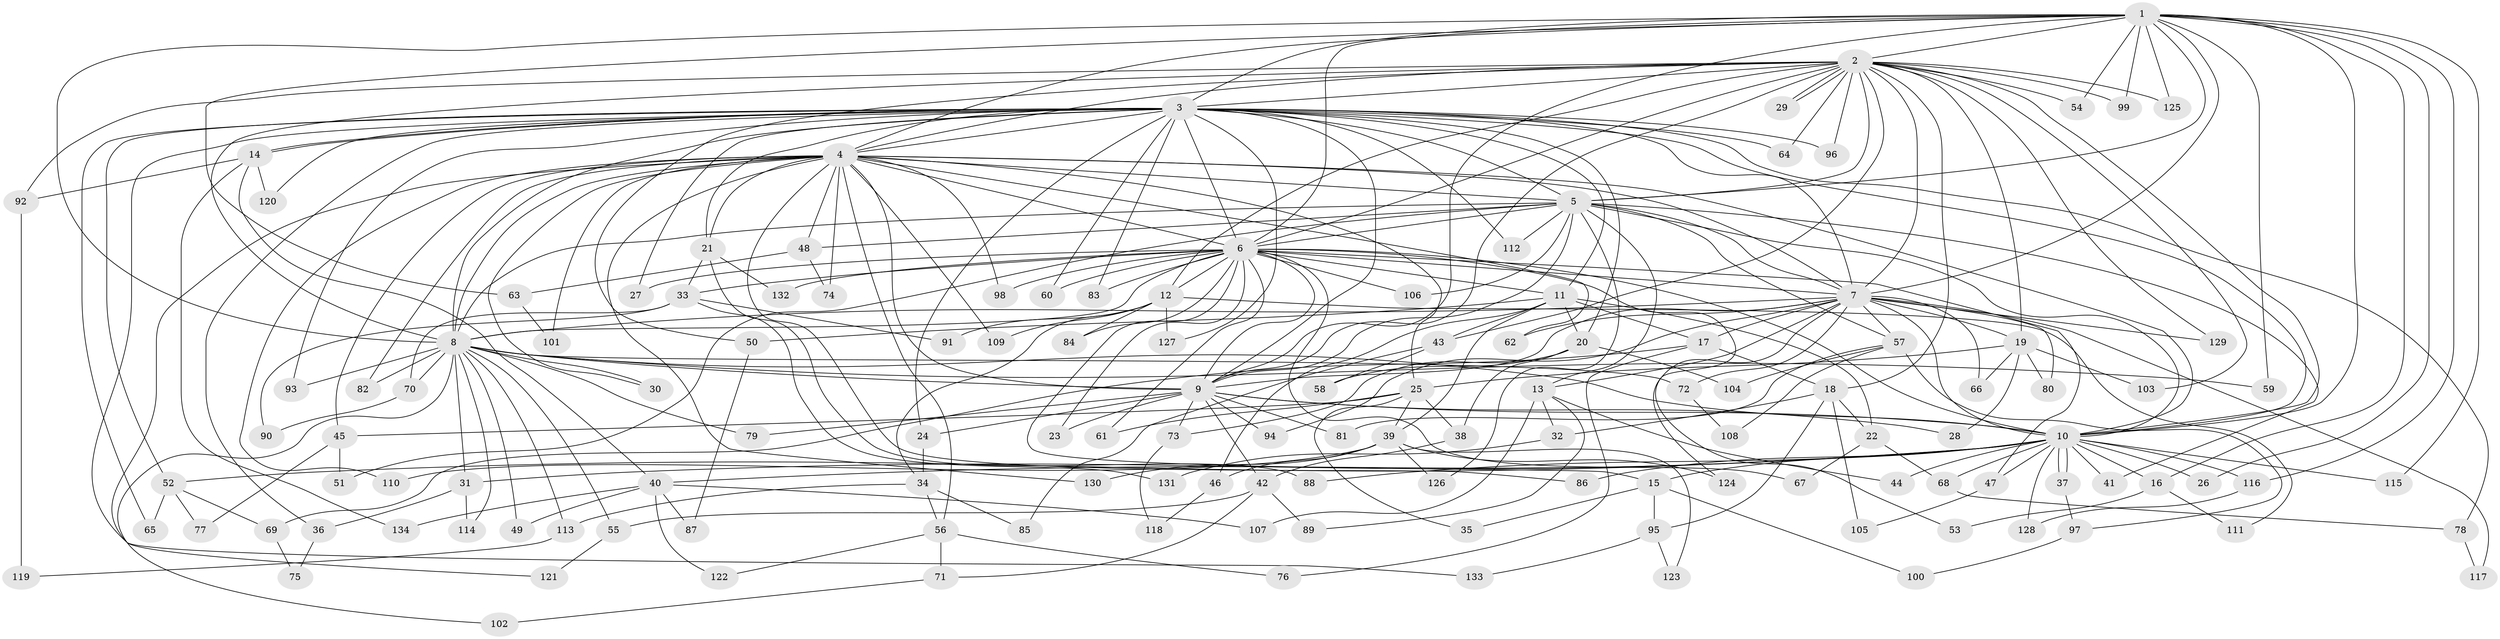 // Generated by graph-tools (version 1.1) at 2025/25/03/09/25 03:25:49]
// undirected, 134 vertices, 293 edges
graph export_dot {
graph [start="1"]
  node [color=gray90,style=filled];
  1;
  2;
  3;
  4;
  5;
  6;
  7;
  8;
  9;
  10;
  11;
  12;
  13;
  14;
  15;
  16;
  17;
  18;
  19;
  20;
  21;
  22;
  23;
  24;
  25;
  26;
  27;
  28;
  29;
  30;
  31;
  32;
  33;
  34;
  35;
  36;
  37;
  38;
  39;
  40;
  41;
  42;
  43;
  44;
  45;
  46;
  47;
  48;
  49;
  50;
  51;
  52;
  53;
  54;
  55;
  56;
  57;
  58;
  59;
  60;
  61;
  62;
  63;
  64;
  65;
  66;
  67;
  68;
  69;
  70;
  71;
  72;
  73;
  74;
  75;
  76;
  77;
  78;
  79;
  80;
  81;
  82;
  83;
  84;
  85;
  86;
  87;
  88;
  89;
  90;
  91;
  92;
  93;
  94;
  95;
  96;
  97;
  98;
  99;
  100;
  101;
  102;
  103;
  104;
  105;
  106;
  107;
  108;
  109;
  110;
  111;
  112;
  113;
  114;
  115;
  116;
  117;
  118;
  119;
  120;
  121;
  122;
  123;
  124;
  125;
  126;
  127;
  128;
  129;
  130;
  131;
  132;
  133;
  134;
  1 -- 2;
  1 -- 3;
  1 -- 4;
  1 -- 5;
  1 -- 6;
  1 -- 7;
  1 -- 8;
  1 -- 9;
  1 -- 10;
  1 -- 16;
  1 -- 26;
  1 -- 54;
  1 -- 59;
  1 -- 63;
  1 -- 99;
  1 -- 115;
  1 -- 116;
  1 -- 125;
  2 -- 3;
  2 -- 4;
  2 -- 5;
  2 -- 6;
  2 -- 7;
  2 -- 8;
  2 -- 9;
  2 -- 10;
  2 -- 12;
  2 -- 18;
  2 -- 19;
  2 -- 29;
  2 -- 29;
  2 -- 43;
  2 -- 50;
  2 -- 54;
  2 -- 64;
  2 -- 92;
  2 -- 96;
  2 -- 99;
  2 -- 103;
  2 -- 125;
  2 -- 129;
  3 -- 4;
  3 -- 5;
  3 -- 6;
  3 -- 7;
  3 -- 8;
  3 -- 9;
  3 -- 10;
  3 -- 11;
  3 -- 14;
  3 -- 14;
  3 -- 20;
  3 -- 21;
  3 -- 24;
  3 -- 27;
  3 -- 36;
  3 -- 52;
  3 -- 60;
  3 -- 64;
  3 -- 65;
  3 -- 78;
  3 -- 83;
  3 -- 93;
  3 -- 96;
  3 -- 112;
  3 -- 120;
  3 -- 127;
  3 -- 133;
  4 -- 5;
  4 -- 6;
  4 -- 7;
  4 -- 8;
  4 -- 9;
  4 -- 10;
  4 -- 21;
  4 -- 25;
  4 -- 30;
  4 -- 45;
  4 -- 48;
  4 -- 56;
  4 -- 62;
  4 -- 74;
  4 -- 82;
  4 -- 86;
  4 -- 98;
  4 -- 101;
  4 -- 109;
  4 -- 110;
  4 -- 121;
  4 -- 130;
  5 -- 6;
  5 -- 7;
  5 -- 8;
  5 -- 9;
  5 -- 10;
  5 -- 13;
  5 -- 41;
  5 -- 48;
  5 -- 51;
  5 -- 57;
  5 -- 106;
  5 -- 112;
  5 -- 126;
  6 -- 7;
  6 -- 8;
  6 -- 9;
  6 -- 10;
  6 -- 11;
  6 -- 12;
  6 -- 15;
  6 -- 23;
  6 -- 27;
  6 -- 33;
  6 -- 47;
  6 -- 53;
  6 -- 60;
  6 -- 61;
  6 -- 67;
  6 -- 83;
  6 -- 84;
  6 -- 98;
  6 -- 106;
  6 -- 132;
  7 -- 8;
  7 -- 9;
  7 -- 10;
  7 -- 13;
  7 -- 17;
  7 -- 19;
  7 -- 57;
  7 -- 62;
  7 -- 66;
  7 -- 72;
  7 -- 80;
  7 -- 94;
  7 -- 117;
  7 -- 124;
  7 -- 129;
  8 -- 9;
  8 -- 10;
  8 -- 30;
  8 -- 31;
  8 -- 49;
  8 -- 55;
  8 -- 59;
  8 -- 70;
  8 -- 72;
  8 -- 79;
  8 -- 82;
  8 -- 93;
  8 -- 102;
  8 -- 113;
  8 -- 114;
  9 -- 10;
  9 -- 23;
  9 -- 24;
  9 -- 28;
  9 -- 42;
  9 -- 73;
  9 -- 79;
  9 -- 81;
  9 -- 94;
  10 -- 15;
  10 -- 16;
  10 -- 26;
  10 -- 31;
  10 -- 37;
  10 -- 37;
  10 -- 40;
  10 -- 41;
  10 -- 44;
  10 -- 47;
  10 -- 52;
  10 -- 68;
  10 -- 86;
  10 -- 88;
  10 -- 115;
  10 -- 116;
  10 -- 128;
  11 -- 17;
  11 -- 20;
  11 -- 22;
  11 -- 39;
  11 -- 43;
  11 -- 46;
  11 -- 50;
  12 -- 34;
  12 -- 84;
  12 -- 91;
  12 -- 109;
  12 -- 111;
  12 -- 127;
  13 -- 32;
  13 -- 44;
  13 -- 89;
  13 -- 107;
  14 -- 40;
  14 -- 92;
  14 -- 120;
  14 -- 134;
  15 -- 35;
  15 -- 95;
  15 -- 100;
  16 -- 53;
  16 -- 111;
  17 -- 18;
  17 -- 69;
  17 -- 76;
  18 -- 22;
  18 -- 32;
  18 -- 95;
  18 -- 105;
  19 -- 25;
  19 -- 28;
  19 -- 66;
  19 -- 80;
  19 -- 103;
  20 -- 38;
  20 -- 58;
  20 -- 73;
  20 -- 104;
  21 -- 33;
  21 -- 88;
  21 -- 132;
  22 -- 67;
  22 -- 68;
  24 -- 34;
  25 -- 35;
  25 -- 38;
  25 -- 39;
  25 -- 45;
  25 -- 61;
  31 -- 36;
  31 -- 114;
  32 -- 131;
  33 -- 70;
  33 -- 90;
  33 -- 91;
  33 -- 131;
  34 -- 56;
  34 -- 85;
  34 -- 113;
  36 -- 75;
  37 -- 97;
  38 -- 42;
  39 -- 46;
  39 -- 110;
  39 -- 123;
  39 -- 124;
  39 -- 126;
  39 -- 130;
  40 -- 49;
  40 -- 87;
  40 -- 107;
  40 -- 122;
  40 -- 134;
  42 -- 55;
  42 -- 71;
  42 -- 89;
  43 -- 58;
  43 -- 85;
  45 -- 51;
  45 -- 77;
  46 -- 118;
  47 -- 105;
  48 -- 63;
  48 -- 74;
  50 -- 87;
  52 -- 65;
  52 -- 69;
  52 -- 77;
  55 -- 121;
  56 -- 71;
  56 -- 76;
  56 -- 122;
  57 -- 81;
  57 -- 97;
  57 -- 104;
  57 -- 108;
  63 -- 101;
  68 -- 78;
  69 -- 75;
  70 -- 90;
  71 -- 102;
  72 -- 108;
  73 -- 118;
  78 -- 117;
  92 -- 119;
  95 -- 123;
  95 -- 133;
  97 -- 100;
  113 -- 119;
  116 -- 128;
}
